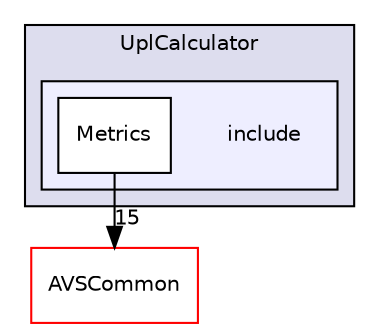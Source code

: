 digraph "/workplace/avs-device-sdk/Metrics/UplCalculator/include" {
  compound=true
  node [ fontsize="10", fontname="Helvetica"];
  edge [ labelfontsize="10", labelfontname="Helvetica"];
  subgraph clusterdir_9f62398617d82962c1cec148da29c672 {
    graph [ bgcolor="#ddddee", pencolor="black", label="UplCalculator" fontname="Helvetica", fontsize="10", URL="dir_9f62398617d82962c1cec148da29c672.html"]
  subgraph clusterdir_d2209ed46b177a7fb26ea98511764ec8 {
    graph [ bgcolor="#eeeeff", pencolor="black", label="" URL="dir_d2209ed46b177a7fb26ea98511764ec8.html"];
    dir_d2209ed46b177a7fb26ea98511764ec8 [shape=plaintext label="include"];
    dir_a13b0e3a07c750602793d1149d6d15ec [shape=box label="Metrics" color="black" fillcolor="white" style="filled" URL="dir_a13b0e3a07c750602793d1149d6d15ec.html"];
  }
  }
  dir_13e65effb2bde530b17b3d5eefcd0266 [shape=box label="AVSCommon" fillcolor="white" style="filled" color="red" URL="dir_13e65effb2bde530b17b3d5eefcd0266.html"];
  dir_a13b0e3a07c750602793d1149d6d15ec->dir_13e65effb2bde530b17b3d5eefcd0266 [headlabel="15", labeldistance=1.5 headhref="dir_000570_000017.html"];
}
